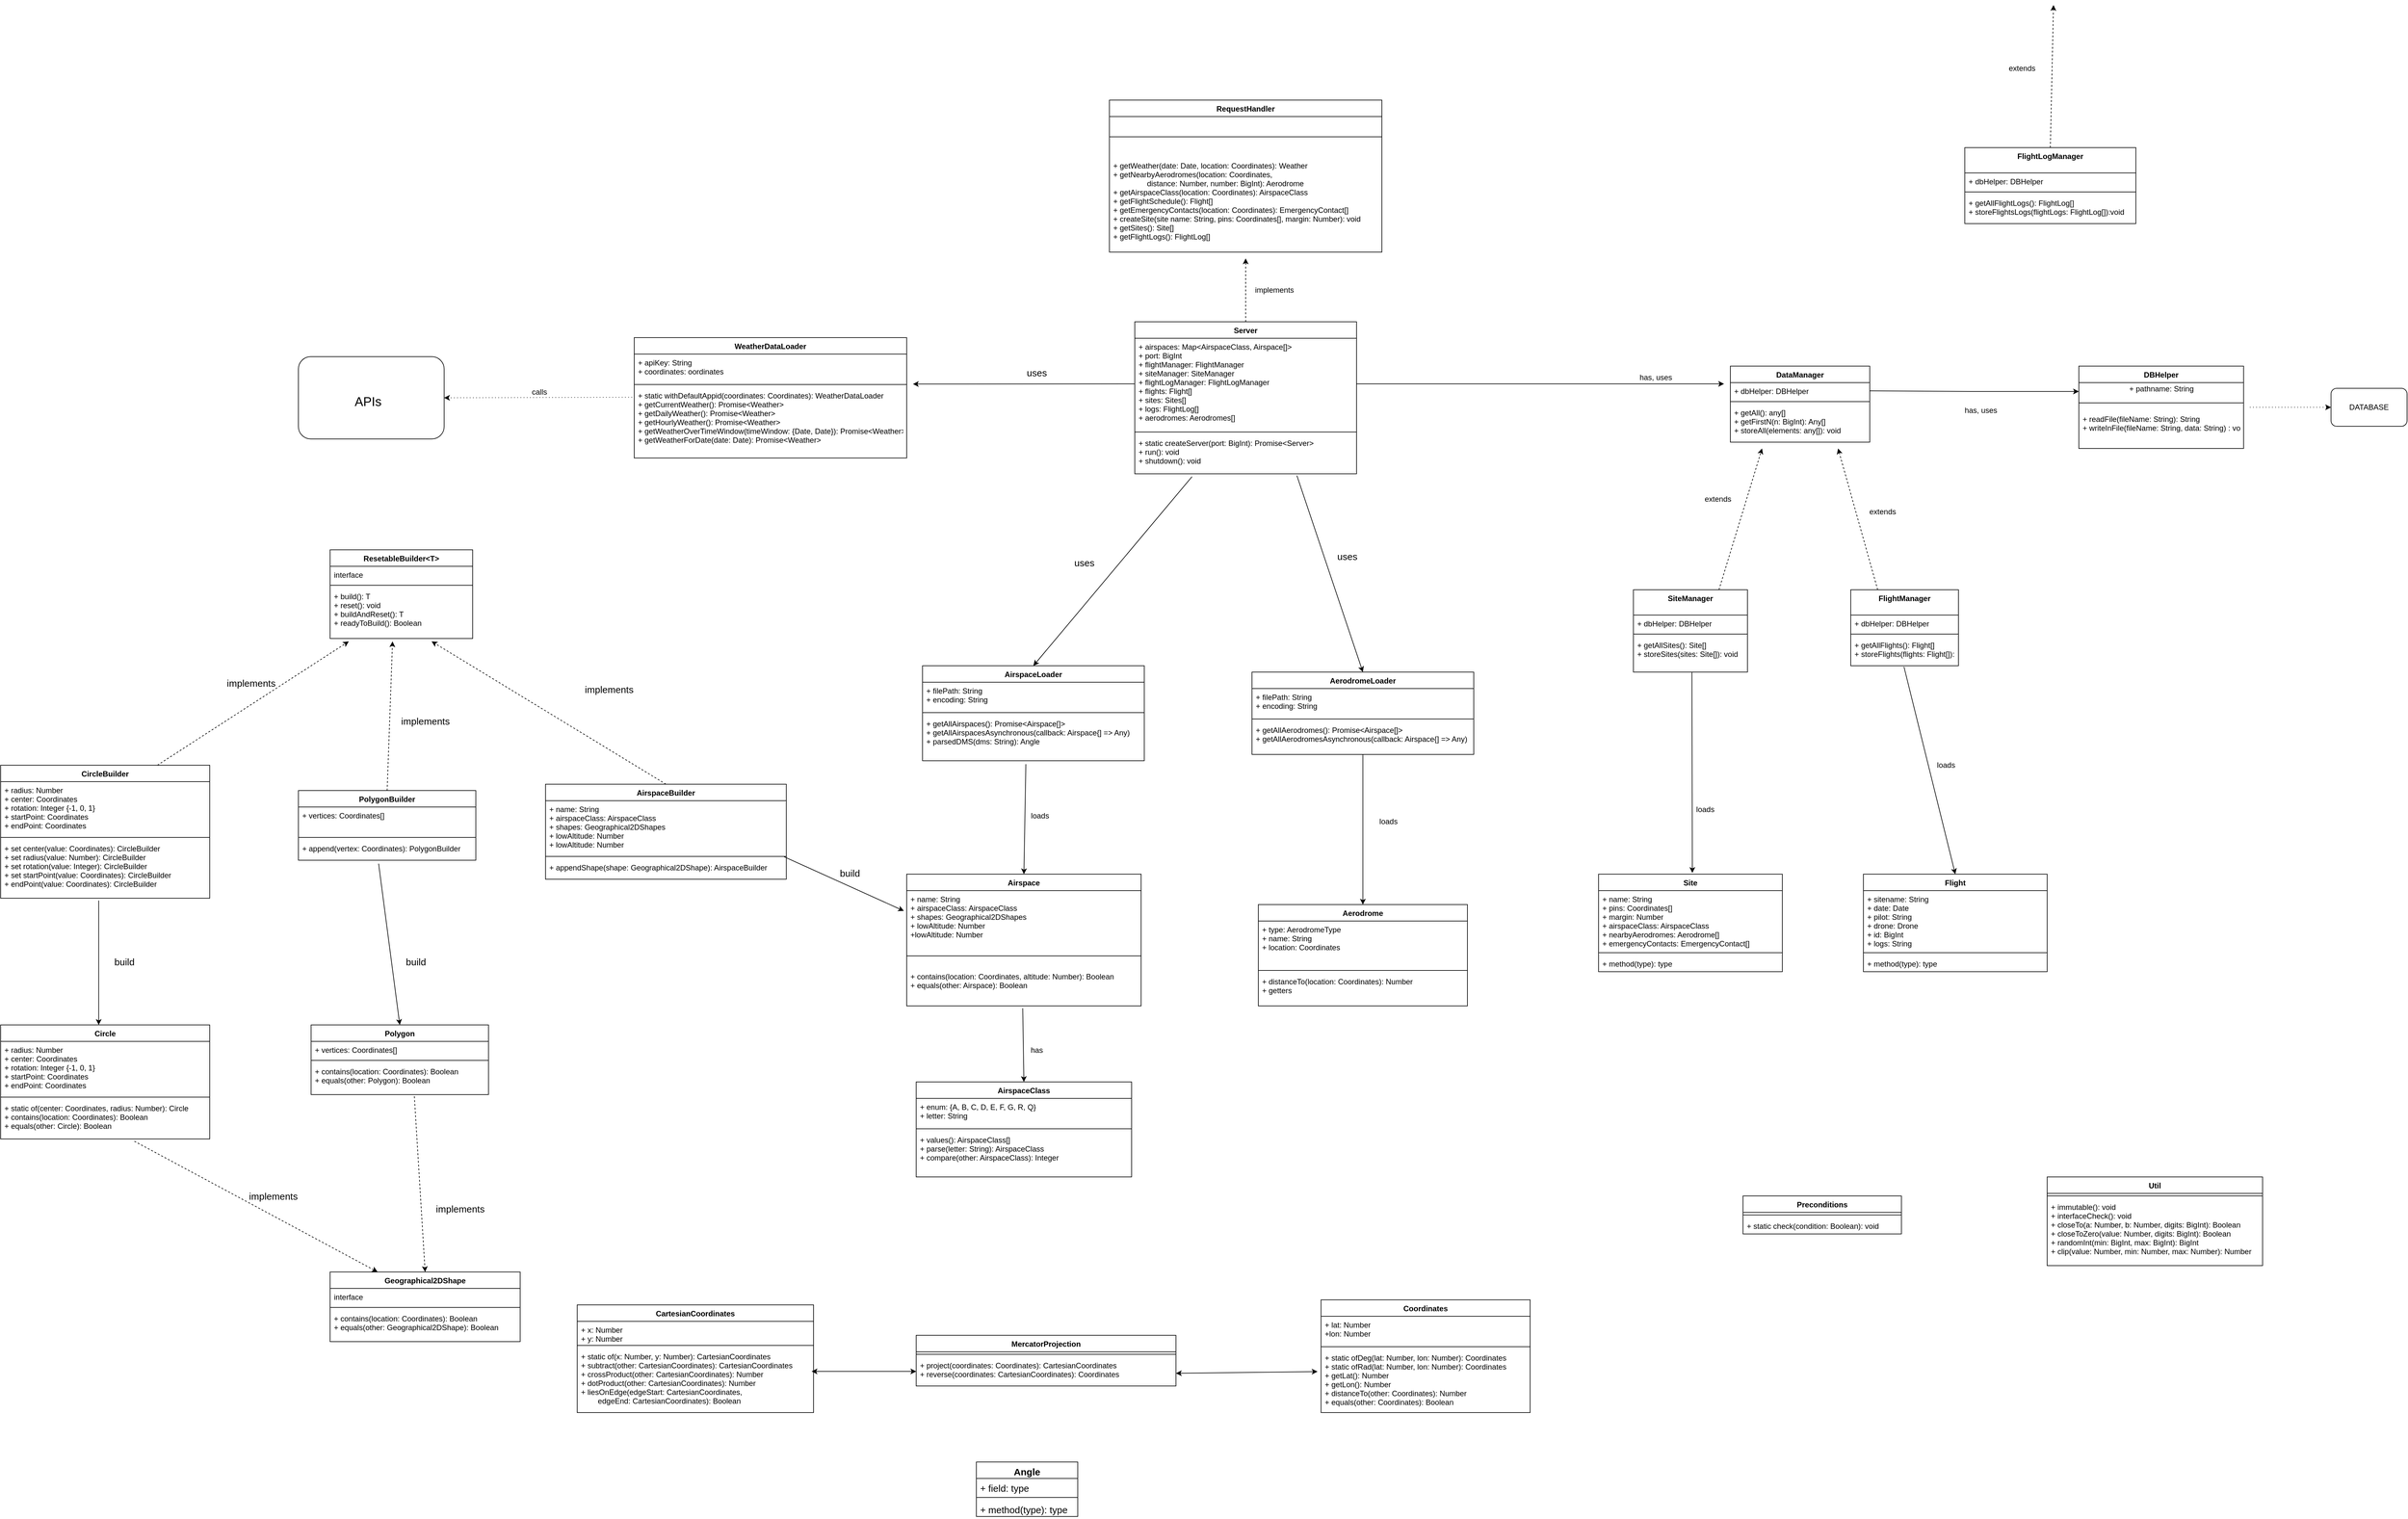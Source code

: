 <mxfile version="17.2.2" type="github">
  <diagram id="C5RBs43oDa-KdzZeNtuy" name="Page-1">
    <mxGraphModel dx="5870" dy="3166" grid="1" gridSize="10" guides="1" tooltips="1" connect="1" arrows="1" fold="1" page="1" pageScale="1" pageWidth="827" pageHeight="1169" math="0" shadow="0">
      <root>
        <mxCell id="WIyWlLk6GJQsqaUBKTNV-0" />
        <mxCell id="WIyWlLk6GJQsqaUBKTNV-1" parent="WIyWlLk6GJQsqaUBKTNV-0" />
        <mxCell id="lrnJ2G7k063MCXL8fDlo-37" value="RequestHandler" style="swimlane;fontStyle=1;align=center;verticalAlign=top;childLayout=stackLayout;horizontal=1;startSize=26;horizontalStack=0;resizeParent=1;resizeParentMax=0;resizeLast=0;collapsible=1;marginBottom=0;" vertex="1" parent="WIyWlLk6GJQsqaUBKTNV-1">
          <mxGeometry x="80" y="40" width="430" height="240" as="geometry" />
        </mxCell>
        <mxCell id="lrnJ2G7k063MCXL8fDlo-39" value="" style="line;strokeWidth=1;fillColor=none;align=left;verticalAlign=middle;spacingTop=-1;spacingLeft=3;spacingRight=3;rotatable=0;labelPosition=right;points=[];portConstraint=eastwest;" vertex="1" parent="lrnJ2G7k063MCXL8fDlo-37">
          <mxGeometry y="26" width="430" height="64" as="geometry" />
        </mxCell>
        <mxCell id="lrnJ2G7k063MCXL8fDlo-40" value="+ getWeather(date: Date, location: Coordinates): Weather&#xa;+ getNearbyAerodromes(location: Coordinates, &#xa;                distance: Number, number: BigInt): Aerodrome&#xa;+ getAirspaceClass(location: Coordinates): AirspaceClass&#xa;+ getFlightSchedule(): Flight[]&#xa;+ getEmergencyContacts(location: Coordinates): EmergencyContact[]&#xa;+ createSite(site name: String, pins: Coordinates[], margin: Number): void&#xa;+ getSites(): Site[]&#xa;+ getFlightLogs(): FlightLog[]" style="text;strokeColor=none;fillColor=none;align=left;verticalAlign=top;spacingLeft=4;spacingRight=4;overflow=hidden;rotatable=0;points=[[0,0.5],[1,0.5]];portConstraint=eastwest;" vertex="1" parent="lrnJ2G7k063MCXL8fDlo-37">
          <mxGeometry y="90" width="430" height="150" as="geometry" />
        </mxCell>
        <mxCell id="lrnJ2G7k063MCXL8fDlo-46" style="edgeStyle=orthogonalEdgeStyle;rounded=0;orthogonalLoop=1;jettySize=auto;html=1;exitX=0.5;exitY=0;exitDx=0;exitDy=0;dashed=1;" edge="1" parent="WIyWlLk6GJQsqaUBKTNV-1" source="lrnJ2G7k063MCXL8fDlo-41">
          <mxGeometry relative="1" as="geometry">
            <mxPoint x="295" y="290" as="targetPoint" />
          </mxGeometry>
        </mxCell>
        <mxCell id="lrnJ2G7k063MCXL8fDlo-41" value="Server" style="swimlane;fontStyle=1;align=center;verticalAlign=top;childLayout=stackLayout;horizontal=1;startSize=26;horizontalStack=0;resizeParent=1;resizeParentMax=0;resizeLast=0;collapsible=1;marginBottom=0;" vertex="1" parent="WIyWlLk6GJQsqaUBKTNV-1">
          <mxGeometry x="120" y="390" width="350" height="240" as="geometry" />
        </mxCell>
        <mxCell id="lrnJ2G7k063MCXL8fDlo-42" value="+ airspaces: Map&lt;AirspaceClass, Airspace[]&gt;&#xa;+ port: BigInt&#xa;+ flightManager: FlightManager&#xa;+ siteManager: SiteManager&#xa;+ flightLogManager: FlightLogManager&#xa;+ flights: Flight[]&#xa;+ sites: Sites[]&#xa;+ logs: FlightLog[]&#xa;+ aerodromes: Aerodromes[]" style="text;strokeColor=none;fillColor=none;align=left;verticalAlign=top;spacingLeft=4;spacingRight=4;overflow=hidden;rotatable=0;points=[[0,0.5],[1,0.5]];portConstraint=eastwest;" vertex="1" parent="lrnJ2G7k063MCXL8fDlo-41">
          <mxGeometry y="26" width="350" height="144" as="geometry" />
        </mxCell>
        <mxCell id="lrnJ2G7k063MCXL8fDlo-43" value="" style="line;strokeWidth=1;fillColor=none;align=left;verticalAlign=middle;spacingTop=-1;spacingLeft=3;spacingRight=3;rotatable=0;labelPosition=right;points=[];portConstraint=eastwest;" vertex="1" parent="lrnJ2G7k063MCXL8fDlo-41">
          <mxGeometry y="170" width="350" height="8" as="geometry" />
        </mxCell>
        <mxCell id="lrnJ2G7k063MCXL8fDlo-44" value="+ static createServer(port: BigInt): Promise&lt;Server&gt;&#xa;+ run(): void&#xa;+ shutdown(): void" style="text;strokeColor=none;fillColor=none;align=left;verticalAlign=top;spacingLeft=4;spacingRight=4;overflow=hidden;rotatable=0;points=[[0,0.5],[1,0.5]];portConstraint=eastwest;" vertex="1" parent="lrnJ2G7k063MCXL8fDlo-41">
          <mxGeometry y="178" width="350" height="62" as="geometry" />
        </mxCell>
        <mxCell id="lrnJ2G7k063MCXL8fDlo-47" value="implements" style="text;html=1;align=center;verticalAlign=middle;resizable=0;points=[];autosize=1;strokeColor=none;fillColor=none;" vertex="1" parent="WIyWlLk6GJQsqaUBKTNV-1">
          <mxGeometry x="300" y="330" width="80" height="20" as="geometry" />
        </mxCell>
        <mxCell id="lrnJ2G7k063MCXL8fDlo-101" style="edgeStyle=none;rounded=0;orthogonalLoop=1;jettySize=auto;html=1;exitX=0.75;exitY=0;exitDx=0;exitDy=0;elbow=vertical;dashed=1;" edge="1" parent="WIyWlLk6GJQsqaUBKTNV-1" source="lrnJ2G7k063MCXL8fDlo-48">
          <mxGeometry relative="1" as="geometry">
            <mxPoint x="1110" y="590" as="targetPoint" />
          </mxGeometry>
        </mxCell>
        <mxCell id="lrnJ2G7k063MCXL8fDlo-48" value="SiteManager" style="swimlane;fontStyle=1;align=center;verticalAlign=top;childLayout=stackLayout;horizontal=1;startSize=40;horizontalStack=0;resizeParent=1;resizeParentMax=0;resizeLast=0;collapsible=1;marginBottom=0;" vertex="1" parent="WIyWlLk6GJQsqaUBKTNV-1">
          <mxGeometry x="907" y="813" width="180" height="130" as="geometry" />
        </mxCell>
        <mxCell id="lrnJ2G7k063MCXL8fDlo-49" value="+ dbHelper: DBHelper" style="text;strokeColor=none;fillColor=none;align=left;verticalAlign=top;spacingLeft=4;spacingRight=4;overflow=hidden;rotatable=0;points=[[0,0.5],[1,0.5]];portConstraint=eastwest;" vertex="1" parent="lrnJ2G7k063MCXL8fDlo-48">
          <mxGeometry y="40" width="180" height="26" as="geometry" />
        </mxCell>
        <mxCell id="lrnJ2G7k063MCXL8fDlo-50" value="" style="line;strokeWidth=1;fillColor=none;align=left;verticalAlign=middle;spacingTop=-1;spacingLeft=3;spacingRight=3;rotatable=0;labelPosition=right;points=[];portConstraint=eastwest;" vertex="1" parent="lrnJ2G7k063MCXL8fDlo-48">
          <mxGeometry y="66" width="180" height="8" as="geometry" />
        </mxCell>
        <mxCell id="lrnJ2G7k063MCXL8fDlo-51" value="+ getAllSites(): Site[]&#xa;+ storeSites(sites: Site[]): void" style="text;strokeColor=none;fillColor=none;align=left;verticalAlign=top;spacingLeft=4;spacingRight=4;overflow=hidden;rotatable=0;points=[[0,0.5],[1,0.5]];portConstraint=eastwest;" vertex="1" parent="lrnJ2G7k063MCXL8fDlo-48">
          <mxGeometry y="74" width="180" height="56" as="geometry" />
        </mxCell>
        <mxCell id="lrnJ2G7k063MCXL8fDlo-103" style="edgeStyle=none;rounded=0;orthogonalLoop=1;jettySize=auto;html=1;exitX=0.25;exitY=0;exitDx=0;exitDy=0;dashed=1;elbow=vertical;" edge="1" parent="WIyWlLk6GJQsqaUBKTNV-1" source="lrnJ2G7k063MCXL8fDlo-57">
          <mxGeometry relative="1" as="geometry">
            <mxPoint x="1230" y="590" as="targetPoint" />
          </mxGeometry>
        </mxCell>
        <mxCell id="lrnJ2G7k063MCXL8fDlo-57" value="FlightManager" style="swimlane;fontStyle=1;align=center;verticalAlign=top;childLayout=stackLayout;horizontal=1;startSize=40;horizontalStack=0;resizeParent=1;resizeParentMax=0;resizeLast=0;collapsible=1;marginBottom=0;" vertex="1" parent="WIyWlLk6GJQsqaUBKTNV-1">
          <mxGeometry x="1250" y="813" width="170" height="120" as="geometry" />
        </mxCell>
        <mxCell id="lrnJ2G7k063MCXL8fDlo-58" value="+ dbHelper: DBHelper" style="text;strokeColor=none;fillColor=none;align=left;verticalAlign=top;spacingLeft=4;spacingRight=4;overflow=hidden;rotatable=0;points=[[0,0.5],[1,0.5]];portConstraint=eastwest;" vertex="1" parent="lrnJ2G7k063MCXL8fDlo-57">
          <mxGeometry y="40" width="170" height="26" as="geometry" />
        </mxCell>
        <mxCell id="lrnJ2G7k063MCXL8fDlo-59" value="" style="line;strokeWidth=1;fillColor=none;align=left;verticalAlign=middle;spacingTop=-1;spacingLeft=3;spacingRight=3;rotatable=0;labelPosition=right;points=[];portConstraint=eastwest;" vertex="1" parent="lrnJ2G7k063MCXL8fDlo-57">
          <mxGeometry y="66" width="170" height="8" as="geometry" />
        </mxCell>
        <mxCell id="lrnJ2G7k063MCXL8fDlo-60" value="+ getAllFlights(): Flight[]&#xa;+ storeFlights(flights: Flight[]): void" style="text;strokeColor=none;fillColor=none;align=left;verticalAlign=top;spacingLeft=4;spacingRight=4;overflow=hidden;rotatable=0;points=[[0,0.5],[1,0.5]];portConstraint=eastwest;" vertex="1" parent="lrnJ2G7k063MCXL8fDlo-57">
          <mxGeometry y="74" width="170" height="46" as="geometry" />
        </mxCell>
        <mxCell id="lrnJ2G7k063MCXL8fDlo-102" style="edgeStyle=none;rounded=0;orthogonalLoop=1;jettySize=auto;html=1;exitX=0.5;exitY=0;exitDx=0;exitDy=0;dashed=1;elbow=vertical;" edge="1" parent="WIyWlLk6GJQsqaUBKTNV-1" source="lrnJ2G7k063MCXL8fDlo-63">
          <mxGeometry relative="1" as="geometry">
            <mxPoint x="1570" y="-110" as="targetPoint" />
          </mxGeometry>
        </mxCell>
        <mxCell id="lrnJ2G7k063MCXL8fDlo-63" value="FlightLogManager" style="swimlane;fontStyle=1;align=center;verticalAlign=top;childLayout=stackLayout;horizontal=1;startSize=40;horizontalStack=0;resizeParent=1;resizeParentMax=0;resizeLast=0;collapsible=1;marginBottom=0;" vertex="1" parent="WIyWlLk6GJQsqaUBKTNV-1">
          <mxGeometry x="1430" y="115" width="270" height="120" as="geometry" />
        </mxCell>
        <mxCell id="lrnJ2G7k063MCXL8fDlo-64" value="+ dbHelper: DBHelper" style="text;strokeColor=none;fillColor=none;align=left;verticalAlign=top;spacingLeft=4;spacingRight=4;overflow=hidden;rotatable=0;points=[[0,0.5],[1,0.5]];portConstraint=eastwest;" vertex="1" parent="lrnJ2G7k063MCXL8fDlo-63">
          <mxGeometry y="40" width="270" height="26" as="geometry" />
        </mxCell>
        <mxCell id="lrnJ2G7k063MCXL8fDlo-65" value="" style="line;strokeWidth=1;fillColor=none;align=left;verticalAlign=middle;spacingTop=-1;spacingLeft=3;spacingRight=3;rotatable=0;labelPosition=right;points=[];portConstraint=eastwest;" vertex="1" parent="lrnJ2G7k063MCXL8fDlo-63">
          <mxGeometry y="66" width="270" height="8" as="geometry" />
        </mxCell>
        <mxCell id="lrnJ2G7k063MCXL8fDlo-66" value="+ getAllFlightLogs(): FlightLog[]&#xa;+ storeFlightsLogs(flightLogs: FlightLog[]):void" style="text;strokeColor=none;fillColor=none;align=left;verticalAlign=top;spacingLeft=4;spacingRight=4;overflow=hidden;rotatable=0;points=[[0,0.5],[1,0.5]];portConstraint=eastwest;" vertex="1" parent="lrnJ2G7k063MCXL8fDlo-63">
          <mxGeometry y="74" width="270" height="46" as="geometry" />
        </mxCell>
        <mxCell id="lrnJ2G7k063MCXL8fDlo-81" value="DBHelper" style="swimlane;fontStyle=1;align=center;verticalAlign=top;childLayout=stackLayout;horizontal=1;startSize=26;horizontalStack=0;resizeParent=1;resizeParentMax=0;resizeLast=0;collapsible=1;marginBottom=0;" vertex="1" parent="WIyWlLk6GJQsqaUBKTNV-1">
          <mxGeometry x="1610" y="460" width="260" height="130" as="geometry" />
        </mxCell>
        <mxCell id="lrnJ2G7k063MCXL8fDlo-125" value="+ pathname: String" style="text;html=1;align=center;verticalAlign=middle;resizable=0;points=[];autosize=1;strokeColor=none;fillColor=none;" vertex="1" parent="lrnJ2G7k063MCXL8fDlo-81">
          <mxGeometry y="26" width="260" height="20" as="geometry" />
        </mxCell>
        <mxCell id="lrnJ2G7k063MCXL8fDlo-83" value="" style="line;strokeWidth=1;fillColor=none;align=left;verticalAlign=middle;spacingTop=-1;spacingLeft=3;spacingRight=3;rotatable=0;labelPosition=right;points=[];portConstraint=eastwest;" vertex="1" parent="lrnJ2G7k063MCXL8fDlo-81">
          <mxGeometry y="46" width="260" height="24" as="geometry" />
        </mxCell>
        <mxCell id="lrnJ2G7k063MCXL8fDlo-84" value="+ readFile(fileName: String): String&#xa;+ writeInFile(fileName: String, data: String) : void" style="text;strokeColor=none;fillColor=none;align=left;verticalAlign=top;spacingLeft=4;spacingRight=4;overflow=hidden;rotatable=0;points=[[0,0.5],[1,0.5]];portConstraint=eastwest;" vertex="1" parent="lrnJ2G7k063MCXL8fDlo-81">
          <mxGeometry y="70" width="260" height="60" as="geometry" />
        </mxCell>
        <mxCell id="lrnJ2G7k063MCXL8fDlo-89" value="has, uses" style="text;html=1;align=center;verticalAlign=middle;resizable=0;points=[];autosize=1;strokeColor=none;fillColor=none;" vertex="1" parent="WIyWlLk6GJQsqaUBKTNV-1">
          <mxGeometry x="1420" y="520" width="70" height="20" as="geometry" />
        </mxCell>
        <mxCell id="lrnJ2G7k063MCXL8fDlo-95" value="DataManager" style="swimlane;fontStyle=1;align=center;verticalAlign=top;childLayout=stackLayout;horizontal=1;startSize=26;horizontalStack=0;resizeParent=1;resizeParentMax=0;resizeLast=0;collapsible=1;marginBottom=0;" vertex="1" parent="WIyWlLk6GJQsqaUBKTNV-1">
          <mxGeometry x="1060" y="460" width="220" height="120" as="geometry" />
        </mxCell>
        <mxCell id="lrnJ2G7k063MCXL8fDlo-96" value="+ dbHelper: DBHelper" style="text;strokeColor=none;fillColor=none;align=left;verticalAlign=top;spacingLeft=4;spacingRight=4;overflow=hidden;rotatable=0;points=[[0,0.5],[1,0.5]];portConstraint=eastwest;" vertex="1" parent="lrnJ2G7k063MCXL8fDlo-95">
          <mxGeometry y="26" width="220" height="26" as="geometry" />
        </mxCell>
        <mxCell id="lrnJ2G7k063MCXL8fDlo-97" value="" style="line;strokeWidth=1;fillColor=none;align=left;verticalAlign=middle;spacingTop=-1;spacingLeft=3;spacingRight=3;rotatable=0;labelPosition=right;points=[];portConstraint=eastwest;" vertex="1" parent="lrnJ2G7k063MCXL8fDlo-95">
          <mxGeometry y="52" width="220" height="8" as="geometry" />
        </mxCell>
        <mxCell id="lrnJ2G7k063MCXL8fDlo-98" value="+ getAll(): any[]&#xa;+ getFirstN(n: BigInt): Any[]&#xa;+ storeAll(elements: any[]): void" style="text;strokeColor=none;fillColor=none;align=left;verticalAlign=top;spacingLeft=4;spacingRight=4;overflow=hidden;rotatable=0;points=[[0,0.5],[1,0.5]];portConstraint=eastwest;" vertex="1" parent="lrnJ2G7k063MCXL8fDlo-95">
          <mxGeometry y="60" width="220" height="60" as="geometry" />
        </mxCell>
        <mxCell id="lrnJ2G7k063MCXL8fDlo-99" style="edgeStyle=none;rounded=0;orthogonalLoop=1;jettySize=auto;html=1;exitX=1;exitY=0.5;exitDx=0;exitDy=0;elbow=vertical;" edge="1" parent="WIyWlLk6GJQsqaUBKTNV-1" source="lrnJ2G7k063MCXL8fDlo-42">
          <mxGeometry relative="1" as="geometry">
            <mxPoint x="1050" y="488" as="targetPoint" />
            <mxPoint x="610" y="488" as="sourcePoint" />
          </mxGeometry>
        </mxCell>
        <mxCell id="lrnJ2G7k063MCXL8fDlo-100" value="has, uses" style="text;html=1;align=center;verticalAlign=middle;resizable=0;points=[];autosize=1;strokeColor=none;fillColor=none;" vertex="1" parent="WIyWlLk6GJQsqaUBKTNV-1">
          <mxGeometry x="907" y="468" width="70" height="20" as="geometry" />
        </mxCell>
        <mxCell id="lrnJ2G7k063MCXL8fDlo-104" value="extends" style="text;html=1;align=center;verticalAlign=middle;resizable=0;points=[];autosize=1;strokeColor=none;fillColor=none;" vertex="1" parent="WIyWlLk6GJQsqaUBKTNV-1">
          <mxGeometry x="1010" y="660" width="60" height="20" as="geometry" />
        </mxCell>
        <mxCell id="lrnJ2G7k063MCXL8fDlo-107" value="extends" style="text;html=1;align=center;verticalAlign=middle;resizable=0;points=[];autosize=1;strokeColor=none;fillColor=none;" vertex="1" parent="WIyWlLk6GJQsqaUBKTNV-1">
          <mxGeometry x="1490" y="-20" width="60" height="20" as="geometry" />
        </mxCell>
        <mxCell id="lrnJ2G7k063MCXL8fDlo-108" value="extends" style="text;html=1;align=center;verticalAlign=middle;resizable=0;points=[];autosize=1;strokeColor=none;fillColor=none;" vertex="1" parent="WIyWlLk6GJQsqaUBKTNV-1">
          <mxGeometry x="1270" y="680" width="60" height="20" as="geometry" />
        </mxCell>
        <mxCell id="lrnJ2G7k063MCXL8fDlo-109" style="edgeStyle=none;rounded=0;orthogonalLoop=1;jettySize=auto;html=1;exitX=1;exitY=0.5;exitDx=0;exitDy=0;elbow=vertical;" edge="1" parent="WIyWlLk6GJQsqaUBKTNV-1" source="lrnJ2G7k063MCXL8fDlo-96">
          <mxGeometry relative="1" as="geometry">
            <mxPoint x="1610" y="500" as="targetPoint" />
            <Array as="points">
              <mxPoint x="1440" y="500" />
            </Array>
          </mxGeometry>
        </mxCell>
        <mxCell id="lrnJ2G7k063MCXL8fDlo-120" style="edgeStyle=none;rounded=0;orthogonalLoop=1;jettySize=auto;html=1;exitX=0.258;exitY=1.073;exitDx=0;exitDy=0;elbow=vertical;exitPerimeter=0;entryX=0.5;entryY=0;entryDx=0;entryDy=0;" edge="1" parent="WIyWlLk6GJQsqaUBKTNV-1" source="lrnJ2G7k063MCXL8fDlo-44" target="lrnJ2G7k063MCXL8fDlo-116">
          <mxGeometry relative="1" as="geometry">
            <mxPoint x="250" y="1110" as="targetPoint" />
          </mxGeometry>
        </mxCell>
        <mxCell id="lrnJ2G7k063MCXL8fDlo-116" value="AirspaceLoader" style="swimlane;fontStyle=1;align=center;verticalAlign=top;childLayout=stackLayout;horizontal=1;startSize=26;horizontalStack=0;resizeParent=1;resizeParentMax=0;resizeLast=0;collapsible=1;marginBottom=0;" vertex="1" parent="WIyWlLk6GJQsqaUBKTNV-1">
          <mxGeometry x="-215" y="933" width="350" height="150" as="geometry" />
        </mxCell>
        <mxCell id="lrnJ2G7k063MCXL8fDlo-117" value="+ filePath: String&#xa;+ encoding: String" style="text;strokeColor=none;fillColor=none;align=left;verticalAlign=top;spacingLeft=4;spacingRight=4;overflow=hidden;rotatable=0;points=[[0,0.5],[1,0.5]];portConstraint=eastwest;" vertex="1" parent="lrnJ2G7k063MCXL8fDlo-116">
          <mxGeometry y="26" width="350" height="44" as="geometry" />
        </mxCell>
        <mxCell id="lrnJ2G7k063MCXL8fDlo-118" value="" style="line;strokeWidth=1;fillColor=none;align=left;verticalAlign=middle;spacingTop=-1;spacingLeft=3;spacingRight=3;rotatable=0;labelPosition=right;points=[];portConstraint=eastwest;" vertex="1" parent="lrnJ2G7k063MCXL8fDlo-116">
          <mxGeometry y="70" width="350" height="8" as="geometry" />
        </mxCell>
        <mxCell id="lrnJ2G7k063MCXL8fDlo-119" value="+ getAllAirspaces(): Promise&lt;Airspace[]&gt;&#xa;+ getAllAirspacesAsynchronous(callback: Airspace{] =&gt; Any)&#xa;+ parsedDMS(dms: String): Angle" style="text;strokeColor=none;fillColor=none;align=left;verticalAlign=top;spacingLeft=4;spacingRight=4;overflow=hidden;rotatable=0;points=[[0,0.5],[1,0.5]];portConstraint=eastwest;" vertex="1" parent="lrnJ2G7k063MCXL8fDlo-116">
          <mxGeometry y="78" width="350" height="72" as="geometry" />
        </mxCell>
        <mxCell id="lrnJ2G7k063MCXL8fDlo-126" style="edgeStyle=none;rounded=0;orthogonalLoop=1;jettySize=auto;html=1;exitX=0.731;exitY=1.044;exitDx=0;exitDy=0;elbow=vertical;exitPerimeter=0;entryX=0.5;entryY=0;entryDx=0;entryDy=0;" edge="1" parent="WIyWlLk6GJQsqaUBKTNV-1" source="lrnJ2G7k063MCXL8fDlo-44" target="lrnJ2G7k063MCXL8fDlo-121">
          <mxGeometry relative="1" as="geometry">
            <mxPoint x="120" y="950" as="targetPoint" />
          </mxGeometry>
        </mxCell>
        <mxCell id="lrnJ2G7k063MCXL8fDlo-121" value="AerodromeLoader" style="swimlane;fontStyle=1;align=center;verticalAlign=top;childLayout=stackLayout;horizontal=1;startSize=26;horizontalStack=0;resizeParent=1;resizeParentMax=0;resizeLast=0;collapsible=1;marginBottom=0;" vertex="1" parent="WIyWlLk6GJQsqaUBKTNV-1">
          <mxGeometry x="305" y="943" width="350" height="130" as="geometry" />
        </mxCell>
        <mxCell id="lrnJ2G7k063MCXL8fDlo-122" value="+ filePath: String&#xa;+ encoding: String" style="text;strokeColor=none;fillColor=none;align=left;verticalAlign=top;spacingLeft=4;spacingRight=4;overflow=hidden;rotatable=0;points=[[0,0.5],[1,0.5]];portConstraint=eastwest;" vertex="1" parent="lrnJ2G7k063MCXL8fDlo-121">
          <mxGeometry y="26" width="350" height="44" as="geometry" />
        </mxCell>
        <mxCell id="lrnJ2G7k063MCXL8fDlo-123" value="" style="line;strokeWidth=1;fillColor=none;align=left;verticalAlign=middle;spacingTop=-1;spacingLeft=3;spacingRight=3;rotatable=0;labelPosition=right;points=[];portConstraint=eastwest;" vertex="1" parent="lrnJ2G7k063MCXL8fDlo-121">
          <mxGeometry y="70" width="350" height="8" as="geometry" />
        </mxCell>
        <mxCell id="lrnJ2G7k063MCXL8fDlo-124" value="+ getAllAerodromes(): Promise&lt;Airspace[]&gt;&#xa;+ getAllAerodromesAsynchronous(callback: Airspace{] =&gt; Any)" style="text;strokeColor=none;fillColor=none;align=left;verticalAlign=top;spacingLeft=4;spacingRight=4;overflow=hidden;rotatable=0;points=[[0,0.5],[1,0.5]];portConstraint=eastwest;" vertex="1" parent="lrnJ2G7k063MCXL8fDlo-121">
          <mxGeometry y="78" width="350" height="52" as="geometry" />
        </mxCell>
        <mxCell id="lrnJ2G7k063MCXL8fDlo-127" value="WeatherDataLoader" style="swimlane;fontStyle=1;align=center;verticalAlign=top;childLayout=stackLayout;horizontal=1;startSize=26;horizontalStack=0;resizeParent=1;resizeParentMax=0;resizeLast=0;collapsible=1;marginBottom=0;" vertex="1" parent="WIyWlLk6GJQsqaUBKTNV-1">
          <mxGeometry x="-670" y="415" width="430" height="190" as="geometry" />
        </mxCell>
        <mxCell id="lrnJ2G7k063MCXL8fDlo-128" value="+ apiKey: String&#xa;+ coordinates: oordinates" style="text;strokeColor=none;fillColor=none;align=left;verticalAlign=top;spacingLeft=4;spacingRight=4;overflow=hidden;rotatable=0;points=[[0,0.5],[1,0.5]];portConstraint=eastwest;" vertex="1" parent="lrnJ2G7k063MCXL8fDlo-127">
          <mxGeometry y="26" width="430" height="44" as="geometry" />
        </mxCell>
        <mxCell id="lrnJ2G7k063MCXL8fDlo-129" value="" style="line;strokeWidth=1;fillColor=none;align=left;verticalAlign=middle;spacingTop=-1;spacingLeft=3;spacingRight=3;rotatable=0;labelPosition=right;points=[];portConstraint=eastwest;" vertex="1" parent="lrnJ2G7k063MCXL8fDlo-127">
          <mxGeometry y="70" width="430" height="8" as="geometry" />
        </mxCell>
        <mxCell id="lrnJ2G7k063MCXL8fDlo-130" value="+ static withDefaultAppid(coordinates: Coordinates): WeatherDataLoader&#xa;+ getCurrentWeather(): Promise&lt;Weather&gt;&#xa;+ getDailyWeather(): Promise&lt;Weather&gt;&#xa;+ getHourlyWeather(): Promise&lt;Weather&gt;&#xa;+ getWeatherOverTimeWindow(timeWindow: {Date, Date}): Promise&lt;Weather&gt;&#xa;+ getWeatherForDate(date: Date): Promise&lt;Weather&gt;&#xa;" style="text;strokeColor=none;fillColor=none;align=left;verticalAlign=top;spacingLeft=4;spacingRight=4;overflow=hidden;rotatable=0;points=[[0,0.5],[1,0.5]];portConstraint=eastwest;" vertex="1" parent="lrnJ2G7k063MCXL8fDlo-127">
          <mxGeometry y="78" width="430" height="112" as="geometry" />
        </mxCell>
        <mxCell id="lrnJ2G7k063MCXL8fDlo-131" style="edgeStyle=none;rounded=0;orthogonalLoop=1;jettySize=auto;html=1;exitX=0;exitY=0.5;exitDx=0;exitDy=0;entryX=1.023;entryY=-0.042;entryDx=0;entryDy=0;entryPerimeter=0;elbow=vertical;" edge="1" parent="WIyWlLk6GJQsqaUBKTNV-1" source="lrnJ2G7k063MCXL8fDlo-42" target="lrnJ2G7k063MCXL8fDlo-130">
          <mxGeometry relative="1" as="geometry" />
        </mxCell>
        <mxCell id="lrnJ2G7k063MCXL8fDlo-132" value="Aerodrome" style="swimlane;fontStyle=1;align=center;verticalAlign=top;childLayout=stackLayout;horizontal=1;startSize=26;horizontalStack=0;resizeParent=1;resizeParentMax=0;resizeLast=0;collapsible=1;marginBottom=0;" vertex="1" parent="WIyWlLk6GJQsqaUBKTNV-1">
          <mxGeometry x="315" y="1310" width="330" height="160" as="geometry" />
        </mxCell>
        <mxCell id="lrnJ2G7k063MCXL8fDlo-133" value="+ type: AerodromeType&#xa;+ name: String&#xa;+ location: Coordinates" style="text;strokeColor=none;fillColor=none;align=left;verticalAlign=top;spacingLeft=4;spacingRight=4;overflow=hidden;rotatable=0;points=[[0,0.5],[1,0.5]];portConstraint=eastwest;" vertex="1" parent="lrnJ2G7k063MCXL8fDlo-132">
          <mxGeometry y="26" width="330" height="74" as="geometry" />
        </mxCell>
        <mxCell id="lrnJ2G7k063MCXL8fDlo-134" value="" style="line;strokeWidth=1;fillColor=none;align=left;verticalAlign=middle;spacingTop=-1;spacingLeft=3;spacingRight=3;rotatable=0;labelPosition=right;points=[];portConstraint=eastwest;" vertex="1" parent="lrnJ2G7k063MCXL8fDlo-132">
          <mxGeometry y="100" width="330" height="8" as="geometry" />
        </mxCell>
        <mxCell id="lrnJ2G7k063MCXL8fDlo-135" value="+ distanceTo(location: Coordinates): Number&#xa;+ getters" style="text;strokeColor=none;fillColor=none;align=left;verticalAlign=top;spacingLeft=4;spacingRight=4;overflow=hidden;rotatable=0;points=[[0,0.5],[1,0.5]];portConstraint=eastwest;" vertex="1" parent="lrnJ2G7k063MCXL8fDlo-132">
          <mxGeometry y="108" width="330" height="52" as="geometry" />
        </mxCell>
        <mxCell id="lrnJ2G7k063MCXL8fDlo-136" value="Airspace" style="swimlane;fontStyle=1;align=center;verticalAlign=top;childLayout=stackLayout;horizontal=1;startSize=26;horizontalStack=0;resizeParent=1;resizeParentMax=0;resizeLast=0;collapsible=1;marginBottom=0;" vertex="1" parent="WIyWlLk6GJQsqaUBKTNV-1">
          <mxGeometry x="-240" y="1262" width="370" height="208" as="geometry" />
        </mxCell>
        <mxCell id="lrnJ2G7k063MCXL8fDlo-137" value="+ name: String&#xa;+ airspaceClass: AirspaceClass&#xa;+ shapes: Geographical2DShapes&#xa;+ lowAltitude: Number&#xa;+lowAltitude: Number" style="text;strokeColor=none;fillColor=none;align=left;verticalAlign=top;spacingLeft=4;spacingRight=4;overflow=hidden;rotatable=0;points=[[0,0.5],[1,0.5]];portConstraint=eastwest;" vertex="1" parent="lrnJ2G7k063MCXL8fDlo-136">
          <mxGeometry y="26" width="370" height="84" as="geometry" />
        </mxCell>
        <mxCell id="lrnJ2G7k063MCXL8fDlo-138" value="" style="line;strokeWidth=1;fillColor=none;align=left;verticalAlign=middle;spacingTop=-1;spacingLeft=3;spacingRight=3;rotatable=0;labelPosition=right;points=[];portConstraint=eastwest;" vertex="1" parent="lrnJ2G7k063MCXL8fDlo-136">
          <mxGeometry y="110" width="370" height="38" as="geometry" />
        </mxCell>
        <mxCell id="lrnJ2G7k063MCXL8fDlo-139" value="+ contains(location: Coordinates, altitude: Number): Boolean&#xa;+ equals(other: Airspace): Boolean" style="text;strokeColor=none;fillColor=none;align=left;verticalAlign=top;spacingLeft=4;spacingRight=4;overflow=hidden;rotatable=0;points=[[0,0.5],[1,0.5]];portConstraint=eastwest;" vertex="1" parent="lrnJ2G7k063MCXL8fDlo-136">
          <mxGeometry y="148" width="370" height="60" as="geometry" />
        </mxCell>
        <mxCell id="lrnJ2G7k063MCXL8fDlo-140" value="AirspaceClass" style="swimlane;fontStyle=1;align=center;verticalAlign=top;childLayout=stackLayout;horizontal=1;startSize=26;horizontalStack=0;resizeParent=1;resizeParentMax=0;resizeLast=0;collapsible=1;marginBottom=0;" vertex="1" parent="WIyWlLk6GJQsqaUBKTNV-1">
          <mxGeometry x="-225" y="1590" width="340" height="150" as="geometry" />
        </mxCell>
        <mxCell id="lrnJ2G7k063MCXL8fDlo-141" value="+ enum: {A, B, C, D, E, F, G, R, Q}&#xa;+ letter: String" style="text;strokeColor=none;fillColor=none;align=left;verticalAlign=top;spacingLeft=4;spacingRight=4;overflow=hidden;rotatable=0;points=[[0,0.5],[1,0.5]];portConstraint=eastwest;" vertex="1" parent="lrnJ2G7k063MCXL8fDlo-140">
          <mxGeometry y="26" width="340" height="44" as="geometry" />
        </mxCell>
        <mxCell id="lrnJ2G7k063MCXL8fDlo-142" value="" style="line;strokeWidth=1;fillColor=none;align=left;verticalAlign=middle;spacingTop=-1;spacingLeft=3;spacingRight=3;rotatable=0;labelPosition=right;points=[];portConstraint=eastwest;" vertex="1" parent="lrnJ2G7k063MCXL8fDlo-140">
          <mxGeometry y="70" width="340" height="8" as="geometry" />
        </mxCell>
        <mxCell id="lrnJ2G7k063MCXL8fDlo-143" value="+ values(): AirspaceClass[]&#xa;+ parse(letter: String): AirspaceClass&#xa;+ compare(other: AirspaceClass): Integer" style="text;strokeColor=none;fillColor=none;align=left;verticalAlign=top;spacingLeft=4;spacingRight=4;overflow=hidden;rotatable=0;points=[[0,0.5],[1,0.5]];portConstraint=eastwest;" vertex="1" parent="lrnJ2G7k063MCXL8fDlo-140">
          <mxGeometry y="78" width="340" height="72" as="geometry" />
        </mxCell>
        <mxCell id="lrnJ2G7k063MCXL8fDlo-144" value="AirspaceBuilder" style="swimlane;fontStyle=1;align=center;verticalAlign=top;childLayout=stackLayout;horizontal=1;startSize=26;horizontalStack=0;resizeParent=1;resizeParentMax=0;resizeLast=0;collapsible=1;marginBottom=0;" vertex="1" parent="WIyWlLk6GJQsqaUBKTNV-1">
          <mxGeometry x="-810" y="1120" width="380" height="150" as="geometry" />
        </mxCell>
        <mxCell id="lrnJ2G7k063MCXL8fDlo-145" value="+ name: String&#xa;+ airspaceClass: AirspaceClass&#xa;+ shapes: Geographical2DShapes&#xa;+ lowAltitude: Number&#xa;+ lowAltitude: Number" style="text;strokeColor=none;fillColor=none;align=left;verticalAlign=top;spacingLeft=4;spacingRight=4;overflow=hidden;rotatable=0;points=[[0,0.5],[1,0.5]];portConstraint=eastwest;" vertex="1" parent="lrnJ2G7k063MCXL8fDlo-144">
          <mxGeometry y="26" width="380" height="84" as="geometry" />
        </mxCell>
        <mxCell id="lrnJ2G7k063MCXL8fDlo-146" value="" style="line;strokeWidth=1;fillColor=none;align=left;verticalAlign=middle;spacingTop=-1;spacingLeft=3;spacingRight=3;rotatable=0;labelPosition=right;points=[];portConstraint=eastwest;" vertex="1" parent="lrnJ2G7k063MCXL8fDlo-144">
          <mxGeometry y="110" width="380" height="8" as="geometry" />
        </mxCell>
        <mxCell id="lrnJ2G7k063MCXL8fDlo-147" value="+ appendShape(shape: Geographical2DShape): AirspaceBuilder&#xa;" style="text;strokeColor=none;fillColor=none;align=left;verticalAlign=top;spacingLeft=4;spacingRight=4;overflow=hidden;rotatable=0;points=[[0,0.5],[1,0.5]];portConstraint=eastwest;" vertex="1" parent="lrnJ2G7k063MCXL8fDlo-144">
          <mxGeometry y="118" width="380" height="32" as="geometry" />
        </mxCell>
        <mxCell id="lrnJ2G7k063MCXL8fDlo-148" value="ResetableBuilder&lt;T&gt;" style="swimlane;fontStyle=1;align=center;verticalAlign=top;childLayout=stackLayout;horizontal=1;startSize=26;horizontalStack=0;resizeParent=1;resizeParentMax=0;resizeLast=0;collapsible=1;marginBottom=0;" vertex="1" parent="WIyWlLk6GJQsqaUBKTNV-1">
          <mxGeometry x="-1150" y="750" width="225" height="140" as="geometry" />
        </mxCell>
        <mxCell id="lrnJ2G7k063MCXL8fDlo-149" value="interface" style="text;strokeColor=none;fillColor=none;align=left;verticalAlign=top;spacingLeft=4;spacingRight=4;overflow=hidden;rotatable=0;points=[[0,0.5],[1,0.5]];portConstraint=eastwest;" vertex="1" parent="lrnJ2G7k063MCXL8fDlo-148">
          <mxGeometry y="26" width="225" height="26" as="geometry" />
        </mxCell>
        <mxCell id="lrnJ2G7k063MCXL8fDlo-150" value="" style="line;strokeWidth=1;fillColor=none;align=left;verticalAlign=middle;spacingTop=-1;spacingLeft=3;spacingRight=3;rotatable=0;labelPosition=right;points=[];portConstraint=eastwest;" vertex="1" parent="lrnJ2G7k063MCXL8fDlo-148">
          <mxGeometry y="52" width="225" height="8" as="geometry" />
        </mxCell>
        <mxCell id="lrnJ2G7k063MCXL8fDlo-151" value="+ build(): T&#xa;+ reset(): void&#xa;+ buildAndReset(): T&#xa;+ readyToBuild(): Boolean" style="text;strokeColor=none;fillColor=none;align=left;verticalAlign=top;spacingLeft=4;spacingRight=4;overflow=hidden;rotatable=0;points=[[0,0.5],[1,0.5]];portConstraint=eastwest;" vertex="1" parent="lrnJ2G7k063MCXL8fDlo-148">
          <mxGeometry y="60" width="225" height="80" as="geometry" />
        </mxCell>
        <mxCell id="lrnJ2G7k063MCXL8fDlo-152" value="PolygonBuilder" style="swimlane;fontStyle=1;align=center;verticalAlign=top;childLayout=stackLayout;horizontal=1;startSize=26;horizontalStack=0;resizeParent=1;resizeParentMax=0;resizeLast=0;collapsible=1;marginBottom=0;" vertex="1" parent="WIyWlLk6GJQsqaUBKTNV-1">
          <mxGeometry x="-1200" y="1130" width="280" height="110" as="geometry" />
        </mxCell>
        <mxCell id="lrnJ2G7k063MCXL8fDlo-153" value="+ vertices: Coordinates[]" style="text;strokeColor=none;fillColor=none;align=left;verticalAlign=top;spacingLeft=4;spacingRight=4;overflow=hidden;rotatable=0;points=[[0,0.5],[1,0.5]];portConstraint=eastwest;" vertex="1" parent="lrnJ2G7k063MCXL8fDlo-152">
          <mxGeometry y="26" width="280" height="44" as="geometry" />
        </mxCell>
        <mxCell id="lrnJ2G7k063MCXL8fDlo-154" value="" style="line;strokeWidth=1;fillColor=none;align=left;verticalAlign=middle;spacingTop=-1;spacingLeft=3;spacingRight=3;rotatable=0;labelPosition=right;points=[];portConstraint=eastwest;" vertex="1" parent="lrnJ2G7k063MCXL8fDlo-152">
          <mxGeometry y="70" width="280" height="8" as="geometry" />
        </mxCell>
        <mxCell id="lrnJ2G7k063MCXL8fDlo-155" value="+ append(vertex: Coordinates): PolygonBuilder&#xa;" style="text;strokeColor=none;fillColor=none;align=left;verticalAlign=top;spacingLeft=4;spacingRight=4;overflow=hidden;rotatable=0;points=[[0,0.5],[1,0.5]];portConstraint=eastwest;" vertex="1" parent="lrnJ2G7k063MCXL8fDlo-152">
          <mxGeometry y="78" width="280" height="32" as="geometry" />
        </mxCell>
        <mxCell id="lrnJ2G7k063MCXL8fDlo-156" value="CircleBuilder" style="swimlane;fontStyle=1;align=center;verticalAlign=top;childLayout=stackLayout;horizontal=1;startSize=26;horizontalStack=0;resizeParent=1;resizeParentMax=0;resizeLast=0;collapsible=1;marginBottom=0;" vertex="1" parent="WIyWlLk6GJQsqaUBKTNV-1">
          <mxGeometry x="-1670" y="1090" width="330" height="210" as="geometry" />
        </mxCell>
        <mxCell id="lrnJ2G7k063MCXL8fDlo-157" value="+ radius: Number&#xa;+ center: Coordinates&#xa;+ rotation: Integer {-1, 0, 1}&#xa;+ startPoint: Coordinates&#xa;+ endPoint: Coordinates" style="text;strokeColor=none;fillColor=none;align=left;verticalAlign=top;spacingLeft=4;spacingRight=4;overflow=hidden;rotatable=0;points=[[0,0.5],[1,0.5]];portConstraint=eastwest;" vertex="1" parent="lrnJ2G7k063MCXL8fDlo-156">
          <mxGeometry y="26" width="330" height="84" as="geometry" />
        </mxCell>
        <mxCell id="lrnJ2G7k063MCXL8fDlo-158" value="" style="line;strokeWidth=1;fillColor=none;align=left;verticalAlign=middle;spacingTop=-1;spacingLeft=3;spacingRight=3;rotatable=0;labelPosition=right;points=[];portConstraint=eastwest;" vertex="1" parent="lrnJ2G7k063MCXL8fDlo-156">
          <mxGeometry y="110" width="330" height="8" as="geometry" />
        </mxCell>
        <mxCell id="lrnJ2G7k063MCXL8fDlo-159" value="+ set center(value: Coordinates): CircleBuilder&#xa;+ set radius(value: Number): CircleBuilder&#xa;+ set rotation(value: Integer): CircleBuilder&#xa;+ set startPoint(value: Coordinates): CircleBuilder&#xa;+ endPoint(value: Coordinates): CircleBuilder" style="text;strokeColor=none;fillColor=none;align=left;verticalAlign=top;spacingLeft=4;spacingRight=4;overflow=hidden;rotatable=0;points=[[0,0.5],[1,0.5]];portConstraint=eastwest;" vertex="1" parent="lrnJ2G7k063MCXL8fDlo-156">
          <mxGeometry y="118" width="330" height="92" as="geometry" />
        </mxCell>
        <mxCell id="lrnJ2G7k063MCXL8fDlo-160" value="Geographical2DShape" style="swimlane;fontStyle=1;align=center;verticalAlign=top;childLayout=stackLayout;horizontal=1;startSize=26;horizontalStack=0;resizeParent=1;resizeParentMax=0;resizeLast=0;collapsible=1;marginBottom=0;" vertex="1" parent="WIyWlLk6GJQsqaUBKTNV-1">
          <mxGeometry x="-1150" y="1890" width="300" height="110" as="geometry" />
        </mxCell>
        <mxCell id="lrnJ2G7k063MCXL8fDlo-161" value="interface" style="text;strokeColor=none;fillColor=none;align=left;verticalAlign=top;spacingLeft=4;spacingRight=4;overflow=hidden;rotatable=0;points=[[0,0.5],[1,0.5]];portConstraint=eastwest;" vertex="1" parent="lrnJ2G7k063MCXL8fDlo-160">
          <mxGeometry y="26" width="300" height="26" as="geometry" />
        </mxCell>
        <mxCell id="lrnJ2G7k063MCXL8fDlo-162" value="" style="line;strokeWidth=1;fillColor=none;align=left;verticalAlign=middle;spacingTop=-1;spacingLeft=3;spacingRight=3;rotatable=0;labelPosition=right;points=[];portConstraint=eastwest;" vertex="1" parent="lrnJ2G7k063MCXL8fDlo-160">
          <mxGeometry y="52" width="300" height="8" as="geometry" />
        </mxCell>
        <mxCell id="lrnJ2G7k063MCXL8fDlo-163" value="+ contains(location: Coordinates): Boolean&#xa;+ equals(other: Geographical2DShape): Boolean" style="text;strokeColor=none;fillColor=none;align=left;verticalAlign=top;spacingLeft=4;spacingRight=4;overflow=hidden;rotatable=0;points=[[0,0.5],[1,0.5]];portConstraint=eastwest;" vertex="1" parent="lrnJ2G7k063MCXL8fDlo-160">
          <mxGeometry y="60" width="300" height="50" as="geometry" />
        </mxCell>
        <mxCell id="lrnJ2G7k063MCXL8fDlo-164" value="Polygon" style="swimlane;fontStyle=1;align=center;verticalAlign=top;childLayout=stackLayout;horizontal=1;startSize=26;horizontalStack=0;resizeParent=1;resizeParentMax=0;resizeLast=0;collapsible=1;marginBottom=0;" vertex="1" parent="WIyWlLk6GJQsqaUBKTNV-1">
          <mxGeometry x="-1180" y="1500" width="280" height="110" as="geometry" />
        </mxCell>
        <mxCell id="lrnJ2G7k063MCXL8fDlo-165" value="+ vertices: Coordinates[]" style="text;strokeColor=none;fillColor=none;align=left;verticalAlign=top;spacingLeft=4;spacingRight=4;overflow=hidden;rotatable=0;points=[[0,0.5],[1,0.5]];portConstraint=eastwest;" vertex="1" parent="lrnJ2G7k063MCXL8fDlo-164">
          <mxGeometry y="26" width="280" height="26" as="geometry" />
        </mxCell>
        <mxCell id="lrnJ2G7k063MCXL8fDlo-166" value="" style="line;strokeWidth=1;fillColor=none;align=left;verticalAlign=middle;spacingTop=-1;spacingLeft=3;spacingRight=3;rotatable=0;labelPosition=right;points=[];portConstraint=eastwest;" vertex="1" parent="lrnJ2G7k063MCXL8fDlo-164">
          <mxGeometry y="52" width="280" height="8" as="geometry" />
        </mxCell>
        <mxCell id="lrnJ2G7k063MCXL8fDlo-167" value="+ contains(location: Coordinates): Boolean&#xa;+ equals(other: Polygon): Boolean" style="text;strokeColor=none;fillColor=none;align=left;verticalAlign=top;spacingLeft=4;spacingRight=4;overflow=hidden;rotatable=0;points=[[0,0.5],[1,0.5]];portConstraint=eastwest;" vertex="1" parent="lrnJ2G7k063MCXL8fDlo-164">
          <mxGeometry y="60" width="280" height="50" as="geometry" />
        </mxCell>
        <mxCell id="lrnJ2G7k063MCXL8fDlo-168" value="Circle" style="swimlane;fontStyle=1;align=center;verticalAlign=top;childLayout=stackLayout;horizontal=1;startSize=26;horizontalStack=0;resizeParent=1;resizeParentMax=0;resizeLast=0;collapsible=1;marginBottom=0;" vertex="1" parent="WIyWlLk6GJQsqaUBKTNV-1">
          <mxGeometry x="-1670" y="1500" width="330" height="180" as="geometry" />
        </mxCell>
        <mxCell id="lrnJ2G7k063MCXL8fDlo-169" value="+ radius: Number&#xa;+ center: Coordinates&#xa;+ rotation: Integer {-1, 0, 1}&#xa;+ startPoint: Coordinates&#xa;+ endPoint: Coordinates" style="text;strokeColor=none;fillColor=none;align=left;verticalAlign=top;spacingLeft=4;spacingRight=4;overflow=hidden;rotatable=0;points=[[0,0.5],[1,0.5]];portConstraint=eastwest;" vertex="1" parent="lrnJ2G7k063MCXL8fDlo-168">
          <mxGeometry y="26" width="330" height="84" as="geometry" />
        </mxCell>
        <mxCell id="lrnJ2G7k063MCXL8fDlo-170" value="" style="line;strokeWidth=1;fillColor=none;align=left;verticalAlign=middle;spacingTop=-1;spacingLeft=3;spacingRight=3;rotatable=0;labelPosition=right;points=[];portConstraint=eastwest;" vertex="1" parent="lrnJ2G7k063MCXL8fDlo-168">
          <mxGeometry y="110" width="330" height="8" as="geometry" />
        </mxCell>
        <mxCell id="lrnJ2G7k063MCXL8fDlo-171" value="+ static of(center: Coordinates, radius: Number): Circle&#xa;+ contains(location: Coordinates): Boolean&#xa;+ equals(other: Circle): Boolean" style="text;strokeColor=none;fillColor=none;align=left;verticalAlign=top;spacingLeft=4;spacingRight=4;overflow=hidden;rotatable=0;points=[[0,0.5],[1,0.5]];portConstraint=eastwest;" vertex="1" parent="lrnJ2G7k063MCXL8fDlo-168">
          <mxGeometry y="118" width="330" height="62" as="geometry" />
        </mxCell>
        <mxCell id="lrnJ2G7k063MCXL8fDlo-172" value="CartesianCoordinates" style="swimlane;fontStyle=1;align=center;verticalAlign=top;childLayout=stackLayout;horizontal=1;startSize=26;horizontalStack=0;resizeParent=1;resizeParentMax=0;resizeLast=0;collapsible=1;marginBottom=0;" vertex="1" parent="WIyWlLk6GJQsqaUBKTNV-1">
          <mxGeometry x="-760" y="1942" width="373" height="170" as="geometry" />
        </mxCell>
        <mxCell id="lrnJ2G7k063MCXL8fDlo-173" value="+ x: Number&#xa;+ y: Number" style="text;strokeColor=none;fillColor=none;align=left;verticalAlign=top;spacingLeft=4;spacingRight=4;overflow=hidden;rotatable=0;points=[[0,0.5],[1,0.5]];portConstraint=eastwest;" vertex="1" parent="lrnJ2G7k063MCXL8fDlo-172">
          <mxGeometry y="26" width="373" height="34" as="geometry" />
        </mxCell>
        <mxCell id="lrnJ2G7k063MCXL8fDlo-174" value="" style="line;strokeWidth=1;fillColor=none;align=left;verticalAlign=middle;spacingTop=-1;spacingLeft=3;spacingRight=3;rotatable=0;labelPosition=right;points=[];portConstraint=eastwest;" vertex="1" parent="lrnJ2G7k063MCXL8fDlo-172">
          <mxGeometry y="60" width="373" height="8" as="geometry" />
        </mxCell>
        <mxCell id="lrnJ2G7k063MCXL8fDlo-175" value="+ static of(x: Number, y: Number): CartesianCoordinates&#xa;+ subtract(other: CartesianCoordinates): CartesianCoordinates&#xa;+ crossProduct(other: CartesianCoordinates): Number&#xa;+ dotProduct(other: CartesianCoordinates): Number&#xa;+ liesOnEdge(edgeStart: CartesianCoordinates, &#xa;        edgeEnd: CartesianCoordinates): Boolean&#xa; " style="text;strokeColor=none;fillColor=none;align=left;verticalAlign=top;spacingLeft=4;spacingRight=4;overflow=hidden;rotatable=0;points=[[0,0.5],[1,0.5]];portConstraint=eastwest;" vertex="1" parent="lrnJ2G7k063MCXL8fDlo-172">
          <mxGeometry y="68" width="373" height="102" as="geometry" />
        </mxCell>
        <mxCell id="lrnJ2G7k063MCXL8fDlo-176" value="MercatorProjection" style="swimlane;fontStyle=1;align=center;verticalAlign=top;childLayout=stackLayout;horizontal=1;startSize=26;horizontalStack=0;resizeParent=1;resizeParentMax=0;resizeLast=0;collapsible=1;marginBottom=0;" vertex="1" parent="WIyWlLk6GJQsqaUBKTNV-1">
          <mxGeometry x="-225" y="1990" width="410" height="80" as="geometry" />
        </mxCell>
        <mxCell id="lrnJ2G7k063MCXL8fDlo-178" value="" style="line;strokeWidth=1;fillColor=none;align=left;verticalAlign=middle;spacingTop=-1;spacingLeft=3;spacingRight=3;rotatable=0;labelPosition=right;points=[];portConstraint=eastwest;" vertex="1" parent="lrnJ2G7k063MCXL8fDlo-176">
          <mxGeometry y="26" width="410" height="8" as="geometry" />
        </mxCell>
        <mxCell id="lrnJ2G7k063MCXL8fDlo-179" value="+ project(coordinates: Coordinates): CartesianCoordinates&#xa;+ reverse(coordinates: CartesianCoordinates): Coordinates" style="text;strokeColor=none;fillColor=none;align=left;verticalAlign=top;spacingLeft=4;spacingRight=4;overflow=hidden;rotatable=0;points=[[0,0.5],[1,0.5]];portConstraint=eastwest;" vertex="1" parent="lrnJ2G7k063MCXL8fDlo-176">
          <mxGeometry y="34" width="410" height="46" as="geometry" />
        </mxCell>
        <mxCell id="lrnJ2G7k063MCXL8fDlo-180" value="Coordinates" style="swimlane;fontStyle=1;align=center;verticalAlign=top;childLayout=stackLayout;horizontal=1;startSize=26;horizontalStack=0;resizeParent=1;resizeParentMax=0;resizeLast=0;collapsible=1;marginBottom=0;" vertex="1" parent="WIyWlLk6GJQsqaUBKTNV-1">
          <mxGeometry x="414" y="1934" width="330" height="178" as="geometry" />
        </mxCell>
        <mxCell id="lrnJ2G7k063MCXL8fDlo-181" value="+ lat: Number&#xa;+lon: Number" style="text;strokeColor=none;fillColor=none;align=left;verticalAlign=top;spacingLeft=4;spacingRight=4;overflow=hidden;rotatable=0;points=[[0,0.5],[1,0.5]];portConstraint=eastwest;" vertex="1" parent="lrnJ2G7k063MCXL8fDlo-180">
          <mxGeometry y="26" width="330" height="44" as="geometry" />
        </mxCell>
        <mxCell id="lrnJ2G7k063MCXL8fDlo-182" value="" style="line;strokeWidth=1;fillColor=none;align=left;verticalAlign=middle;spacingTop=-1;spacingLeft=3;spacingRight=3;rotatable=0;labelPosition=right;points=[];portConstraint=eastwest;" vertex="1" parent="lrnJ2G7k063MCXL8fDlo-180">
          <mxGeometry y="70" width="330" height="8" as="geometry" />
        </mxCell>
        <mxCell id="lrnJ2G7k063MCXL8fDlo-183" value="+ static ofDeg(lat: Number, lon: Number): Coordinates&#xa;+ static ofRad(lat: Number, lon: Number): Coordinates&#xa;+ getLat(): Number&#xa;+ getLon(): Number&#xa;+ distanceTo(other: Coordinates): Number&#xa;+ equals(other: Coordinates): Boolean" style="text;strokeColor=none;fillColor=none;align=left;verticalAlign=top;spacingLeft=4;spacingRight=4;overflow=hidden;rotatable=0;points=[[0,0.5],[1,0.5]];portConstraint=eastwest;" vertex="1" parent="lrnJ2G7k063MCXL8fDlo-180">
          <mxGeometry y="78" width="330" height="100" as="geometry" />
        </mxCell>
        <mxCell id="lrnJ2G7k063MCXL8fDlo-184" value="Site" style="swimlane;fontStyle=1;align=center;verticalAlign=top;childLayout=stackLayout;horizontal=1;startSize=26;horizontalStack=0;resizeParent=1;resizeParentMax=0;resizeLast=0;collapsible=1;marginBottom=0;" vertex="1" parent="WIyWlLk6GJQsqaUBKTNV-1">
          <mxGeometry x="852" y="1262" width="290" height="154" as="geometry" />
        </mxCell>
        <mxCell id="lrnJ2G7k063MCXL8fDlo-185" value="+ name: String&#xa;+ pins: Coordinates[]&#xa;+ margin: Number&#xa;+ airspaceClass: AirspaceClass&#xa;+ nearbyAerodromes: Aerodrome[]&#xa;+ emergencyContacts: EmergencyContact[]" style="text;strokeColor=none;fillColor=none;align=left;verticalAlign=top;spacingLeft=4;spacingRight=4;overflow=hidden;rotatable=0;points=[[0,0.5],[1,0.5]];portConstraint=eastwest;" vertex="1" parent="lrnJ2G7k063MCXL8fDlo-184">
          <mxGeometry y="26" width="290" height="94" as="geometry" />
        </mxCell>
        <mxCell id="lrnJ2G7k063MCXL8fDlo-186" value="" style="line;strokeWidth=1;fillColor=none;align=left;verticalAlign=middle;spacingTop=-1;spacingLeft=3;spacingRight=3;rotatable=0;labelPosition=right;points=[];portConstraint=eastwest;" vertex="1" parent="lrnJ2G7k063MCXL8fDlo-184">
          <mxGeometry y="120" width="290" height="8" as="geometry" />
        </mxCell>
        <mxCell id="lrnJ2G7k063MCXL8fDlo-187" value="+ method(type): type" style="text;strokeColor=none;fillColor=none;align=left;verticalAlign=top;spacingLeft=4;spacingRight=4;overflow=hidden;rotatable=0;points=[[0,0.5],[1,0.5]];portConstraint=eastwest;" vertex="1" parent="lrnJ2G7k063MCXL8fDlo-184">
          <mxGeometry y="128" width="290" height="26" as="geometry" />
        </mxCell>
        <mxCell id="lrnJ2G7k063MCXL8fDlo-188" value="Flight" style="swimlane;fontStyle=1;align=center;verticalAlign=top;childLayout=stackLayout;horizontal=1;startSize=26;horizontalStack=0;resizeParent=1;resizeParentMax=0;resizeLast=0;collapsible=1;marginBottom=0;" vertex="1" parent="WIyWlLk6GJQsqaUBKTNV-1">
          <mxGeometry x="1270" y="1262" width="290" height="154" as="geometry" />
        </mxCell>
        <mxCell id="lrnJ2G7k063MCXL8fDlo-189" value="+ sitename: String&#xa;+ date: Date&#xa;+ pilot: String&#xa;+ drone: Drone&#xa;+ id: BigInt&#xa;+ logs: String" style="text;strokeColor=none;fillColor=none;align=left;verticalAlign=top;spacingLeft=4;spacingRight=4;overflow=hidden;rotatable=0;points=[[0,0.5],[1,0.5]];portConstraint=eastwest;" vertex="1" parent="lrnJ2G7k063MCXL8fDlo-188">
          <mxGeometry y="26" width="290" height="94" as="geometry" />
        </mxCell>
        <mxCell id="lrnJ2G7k063MCXL8fDlo-190" value="" style="line;strokeWidth=1;fillColor=none;align=left;verticalAlign=middle;spacingTop=-1;spacingLeft=3;spacingRight=3;rotatable=0;labelPosition=right;points=[];portConstraint=eastwest;" vertex="1" parent="lrnJ2G7k063MCXL8fDlo-188">
          <mxGeometry y="120" width="290" height="8" as="geometry" />
        </mxCell>
        <mxCell id="lrnJ2G7k063MCXL8fDlo-191" value="+ method(type): type" style="text;strokeColor=none;fillColor=none;align=left;verticalAlign=top;spacingLeft=4;spacingRight=4;overflow=hidden;rotatable=0;points=[[0,0.5],[1,0.5]];portConstraint=eastwest;" vertex="1" parent="lrnJ2G7k063MCXL8fDlo-188">
          <mxGeometry y="128" width="290" height="26" as="geometry" />
        </mxCell>
        <mxCell id="lrnJ2G7k063MCXL8fDlo-192" value="Preconditions" style="swimlane;fontStyle=1;align=center;verticalAlign=top;childLayout=stackLayout;horizontal=1;startSize=26;horizontalStack=0;resizeParent=1;resizeParentMax=0;resizeLast=0;collapsible=1;marginBottom=0;" vertex="1" parent="WIyWlLk6GJQsqaUBKTNV-1">
          <mxGeometry x="1080" y="1770" width="250" height="60" as="geometry" />
        </mxCell>
        <mxCell id="lrnJ2G7k063MCXL8fDlo-194" value="" style="line;strokeWidth=1;fillColor=none;align=left;verticalAlign=middle;spacingTop=-1;spacingLeft=3;spacingRight=3;rotatable=0;labelPosition=right;points=[];portConstraint=eastwest;" vertex="1" parent="lrnJ2G7k063MCXL8fDlo-192">
          <mxGeometry y="26" width="250" height="8" as="geometry" />
        </mxCell>
        <mxCell id="lrnJ2G7k063MCXL8fDlo-195" value="+ static check(condition: Boolean): void" style="text;strokeColor=none;fillColor=none;align=left;verticalAlign=top;spacingLeft=4;spacingRight=4;overflow=hidden;rotatable=0;points=[[0,0.5],[1,0.5]];portConstraint=eastwest;" vertex="1" parent="lrnJ2G7k063MCXL8fDlo-192">
          <mxGeometry y="34" width="250" height="26" as="geometry" />
        </mxCell>
        <mxCell id="lrnJ2G7k063MCXL8fDlo-196" value="Util" style="swimlane;fontStyle=1;align=center;verticalAlign=top;childLayout=stackLayout;horizontal=1;startSize=26;horizontalStack=0;resizeParent=1;resizeParentMax=0;resizeLast=0;collapsible=1;marginBottom=0;" vertex="1" parent="WIyWlLk6GJQsqaUBKTNV-1">
          <mxGeometry x="1560" y="1740" width="340" height="140" as="geometry" />
        </mxCell>
        <mxCell id="lrnJ2G7k063MCXL8fDlo-198" value="" style="line;strokeWidth=1;fillColor=none;align=left;verticalAlign=middle;spacingTop=-1;spacingLeft=3;spacingRight=3;rotatable=0;labelPosition=right;points=[];portConstraint=eastwest;" vertex="1" parent="lrnJ2G7k063MCXL8fDlo-196">
          <mxGeometry y="26" width="340" height="8" as="geometry" />
        </mxCell>
        <mxCell id="lrnJ2G7k063MCXL8fDlo-199" value="+ immutable(): void&#xa;+ interfaceCheck(): void&#xa;+ closeTo(a: Number, b: Number, digits: BigInt): Boolean&#xa;+ closeToZero(value: Number, digits: BigInt): Boolean&#xa;+ randomInt(min: BigInt, max: BigInt): BigInt&#xa;+ clip(value: Number, min: Number, max: Number): Number" style="text;strokeColor=none;fillColor=none;align=left;verticalAlign=top;spacingLeft=4;spacingRight=4;overflow=hidden;rotatable=0;points=[[0,0.5],[1,0.5]];portConstraint=eastwest;" vertex="1" parent="lrnJ2G7k063MCXL8fDlo-196">
          <mxGeometry y="34" width="340" height="106" as="geometry" />
        </mxCell>
        <mxCell id="lrnJ2G7k063MCXL8fDlo-201" value="" style="endArrow=classic;html=1;rounded=0;elbow=vertical;exitX=0.495;exitY=1.062;exitDx=0;exitDy=0;exitPerimeter=0;entryX=0.5;entryY=0;entryDx=0;entryDy=0;" edge="1" parent="WIyWlLk6GJQsqaUBKTNV-1" source="lrnJ2G7k063MCXL8fDlo-139" target="lrnJ2G7k063MCXL8fDlo-140">
          <mxGeometry width="50" height="50" relative="1" as="geometry">
            <mxPoint x="165" y="1920" as="sourcePoint" />
            <mxPoint x="215" y="1870" as="targetPoint" />
          </mxGeometry>
        </mxCell>
        <mxCell id="lrnJ2G7k063MCXL8fDlo-202" value="has" style="text;html=1;align=center;verticalAlign=middle;resizable=0;points=[];autosize=1;strokeColor=none;fillColor=none;" vertex="1" parent="WIyWlLk6GJQsqaUBKTNV-1">
          <mxGeometry x="-50" y="1530" width="30" height="20" as="geometry" />
        </mxCell>
        <mxCell id="lrnJ2G7k063MCXL8fDlo-203" value="" style="endArrow=classic;html=1;rounded=0;elbow=vertical;exitX=0.466;exitY=1.074;exitDx=0;exitDy=0;exitPerimeter=0;entryX=0.5;entryY=0;entryDx=0;entryDy=0;" edge="1" parent="WIyWlLk6GJQsqaUBKTNV-1" source="lrnJ2G7k063MCXL8fDlo-119" target="lrnJ2G7k063MCXL8fDlo-136">
          <mxGeometry width="50" height="50" relative="1" as="geometry">
            <mxPoint x="500" y="1610" as="sourcePoint" />
            <mxPoint x="550" y="1560" as="targetPoint" />
          </mxGeometry>
        </mxCell>
        <mxCell id="lrnJ2G7k063MCXL8fDlo-204" value="loads" style="text;html=1;align=center;verticalAlign=middle;resizable=0;points=[];autosize=1;strokeColor=none;fillColor=none;" vertex="1" parent="WIyWlLk6GJQsqaUBKTNV-1">
          <mxGeometry x="500" y="1169" width="40" height="20" as="geometry" />
        </mxCell>
        <mxCell id="lrnJ2G7k063MCXL8fDlo-205" style="edgeStyle=none;rounded=0;orthogonalLoop=1;jettySize=auto;html=1;exitX=0.5;exitY=0;exitDx=0;exitDy=0;elbow=vertical;" edge="1" parent="WIyWlLk6GJQsqaUBKTNV-1" source="lrnJ2G7k063MCXL8fDlo-188" target="lrnJ2G7k063MCXL8fDlo-188">
          <mxGeometry relative="1" as="geometry" />
        </mxCell>
        <mxCell id="lrnJ2G7k063MCXL8fDlo-206" value="" style="endArrow=classic;html=1;rounded=0;elbow=vertical;exitX=0.513;exitY=1.011;exitDx=0;exitDy=0;exitPerimeter=0;" edge="1" parent="WIyWlLk6GJQsqaUBKTNV-1" source="lrnJ2G7k063MCXL8fDlo-51">
          <mxGeometry width="50" height="50" relative="1" as="geometry">
            <mxPoint x="810" y="1480" as="sourcePoint" />
            <mxPoint x="1000" y="1260" as="targetPoint" />
          </mxGeometry>
        </mxCell>
        <mxCell id="lrnJ2G7k063MCXL8fDlo-207" value="loads" style="text;html=1;align=center;verticalAlign=middle;resizable=0;points=[];autosize=1;strokeColor=none;fillColor=none;" vertex="1" parent="WIyWlLk6GJQsqaUBKTNV-1">
          <mxGeometry x="1000" y="1150" width="40" height="20" as="geometry" />
        </mxCell>
        <mxCell id="lrnJ2G7k063MCXL8fDlo-208" value="" style="endArrow=classic;html=1;rounded=0;elbow=vertical;exitX=0.494;exitY=1.034;exitDx=0;exitDy=0;exitPerimeter=0;entryX=0.5;entryY=0;entryDx=0;entryDy=0;" edge="1" parent="WIyWlLk6GJQsqaUBKTNV-1" source="lrnJ2G7k063MCXL8fDlo-60" target="lrnJ2G7k063MCXL8fDlo-188">
          <mxGeometry width="50" height="50" relative="1" as="geometry">
            <mxPoint x="810" y="1480" as="sourcePoint" />
            <mxPoint x="860" y="1430" as="targetPoint" />
          </mxGeometry>
        </mxCell>
        <mxCell id="lrnJ2G7k063MCXL8fDlo-209" value="loads" style="text;html=1;align=center;verticalAlign=middle;resizable=0;points=[];autosize=1;strokeColor=none;fillColor=none;" vertex="1" parent="WIyWlLk6GJQsqaUBKTNV-1">
          <mxGeometry x="1380" y="1080" width="40" height="20" as="geometry" />
        </mxCell>
        <mxCell id="lrnJ2G7k063MCXL8fDlo-212" value="" style="endArrow=classic;html=1;rounded=0;elbow=vertical;entryX=0.5;entryY=0;entryDx=0;entryDy=0;" edge="1" parent="WIyWlLk6GJQsqaUBKTNV-1" source="lrnJ2G7k063MCXL8fDlo-124" target="lrnJ2G7k063MCXL8fDlo-132">
          <mxGeometry width="50" height="50" relative="1" as="geometry">
            <mxPoint x="-210" y="1480" as="sourcePoint" />
            <mxPoint x="-160" y="1430" as="targetPoint" />
          </mxGeometry>
        </mxCell>
        <mxCell id="lrnJ2G7k063MCXL8fDlo-213" value="loads" style="text;html=1;align=center;verticalAlign=middle;resizable=0;points=[];autosize=1;strokeColor=none;fillColor=none;" vertex="1" parent="WIyWlLk6GJQsqaUBKTNV-1">
          <mxGeometry x="-50" y="1160" width="40" height="20" as="geometry" />
        </mxCell>
        <mxCell id="lrnJ2G7k063MCXL8fDlo-214" value="DATABASE" style="rounded=1;whiteSpace=wrap;html=1;" vertex="1" parent="WIyWlLk6GJQsqaUBKTNV-1">
          <mxGeometry x="2008" y="495" width="120" height="60" as="geometry" />
        </mxCell>
        <mxCell id="lrnJ2G7k063MCXL8fDlo-216" value="" style="endArrow=classic;html=1;rounded=0;elbow=vertical;entryX=0;entryY=0.5;entryDx=0;entryDy=0;dashed=1;dashPattern=1 4;" edge="1" parent="WIyWlLk6GJQsqaUBKTNV-1" target="lrnJ2G7k063MCXL8fDlo-214">
          <mxGeometry width="50" height="50" relative="1" as="geometry">
            <mxPoint x="1880" y="525" as="sourcePoint" />
            <mxPoint x="1820" y="630" as="targetPoint" />
          </mxGeometry>
        </mxCell>
        <mxCell id="lrnJ2G7k063MCXL8fDlo-217" value="" style="endArrow=classic;html=1;rounded=0;dashed=1;dashPattern=1 4;elbow=vertical;exitX=-0.008;exitY=0.144;exitDx=0;exitDy=0;exitPerimeter=0;entryX=1;entryY=0.5;entryDx=0;entryDy=0;" edge="1" parent="WIyWlLk6GJQsqaUBKTNV-1" source="lrnJ2G7k063MCXL8fDlo-130" target="lrnJ2G7k063MCXL8fDlo-219">
          <mxGeometry width="50" height="50" relative="1" as="geometry">
            <mxPoint x="-520" y="520" as="sourcePoint" />
            <mxPoint x="-760" y="510" as="targetPoint" />
          </mxGeometry>
        </mxCell>
        <mxCell id="lrnJ2G7k063MCXL8fDlo-219" value="&lt;span style=&quot;color: rgba(0 , 0 , 0 , 0) ; font-family: monospace ; font-size: 0px&quot;&gt;%3CmxGraphModel%3E%3Croot%3E%3CmxCell%20id%3D%220%22%2F%3E%3CmxCell%20id%3D%221%22%20parent%3D%220%22%2F%3E%3CmxCell%20id%3D%222%22%20value%3D%22OpenWeather%20API%22%20style%3D%22text%3Bhtml%3D1%3Balign%3Dcenter%3BverticalAlign%3Dmiddle%3Bresizable%3D0%3Bpoints%3D%5B%5D%3Bautosize%3D1%3BstrokeColor%3Dnone%3BfillColor%3Dnone%3B%22%20vertex%3D%221%22%20parent%3D%221%22%3E%3CmxGeometry%20x%3D%22-950%22%20y%3D%22448%22%20width%3D%22110%22%20height%3D%2220%22%20as%3D%22geometry%22%2F%3E%3C%2FmxCell%3E%3C%2Froot%3E%3C%2FmxGraphModel%3E&lt;/span&gt;" style="rounded=1;whiteSpace=wrap;html=1;" vertex="1" parent="WIyWlLk6GJQsqaUBKTNV-1">
          <mxGeometry x="-1200" y="445" width="230" height="130" as="geometry" />
        </mxCell>
        <mxCell id="lrnJ2G7k063MCXL8fDlo-220" value="APIs" style="text;html=1;strokeColor=none;fillColor=none;align=center;verticalAlign=middle;whiteSpace=wrap;rounded=0;fontSize=20;" vertex="1" parent="WIyWlLk6GJQsqaUBKTNV-1">
          <mxGeometry x="-1120" y="500" width="60" height="30" as="geometry" />
        </mxCell>
        <mxCell id="lrnJ2G7k063MCXL8fDlo-222" value="&lt;font style=&quot;font-size: 12px&quot;&gt;calls&lt;/font&gt;" style="text;html=1;align=center;verticalAlign=middle;resizable=0;points=[];autosize=1;strokeColor=none;fillColor=none;fontSize=20;" vertex="1" parent="WIyWlLk6GJQsqaUBKTNV-1">
          <mxGeometry x="-840" y="482" width="40" height="30" as="geometry" />
        </mxCell>
        <mxCell id="lrnJ2G7k063MCXL8fDlo-223" value="&lt;font style=&quot;font-size: 15px&quot;&gt;uses&lt;/font&gt;" style="text;html=1;align=center;verticalAlign=middle;resizable=0;points=[];autosize=1;strokeColor=none;fillColor=none;fontSize=12;" vertex="1" parent="WIyWlLk6GJQsqaUBKTNV-1">
          <mxGeometry x="-60" y="460" width="50" height="20" as="geometry" />
        </mxCell>
        <mxCell id="lrnJ2G7k063MCXL8fDlo-224" value="uses" style="text;html=1;align=center;verticalAlign=middle;resizable=0;points=[];autosize=1;strokeColor=none;fillColor=none;fontSize=15;" vertex="1" parent="WIyWlLk6GJQsqaUBKTNV-1">
          <mxGeometry x="15" y="760" width="50" height="20" as="geometry" />
        </mxCell>
        <mxCell id="lrnJ2G7k063MCXL8fDlo-225" value="uses" style="text;html=1;align=center;verticalAlign=middle;resizable=0;points=[];autosize=1;strokeColor=none;fillColor=none;fontSize=15;" vertex="1" parent="WIyWlLk6GJQsqaUBKTNV-1">
          <mxGeometry x="430" y="750" width="50" height="20" as="geometry" />
        </mxCell>
        <mxCell id="lrnJ2G7k063MCXL8fDlo-226" value="" style="endArrow=classic;html=1;rounded=0;fontSize=15;elbow=vertical;entryX=-0.012;entryY=0.381;entryDx=0;entryDy=0;entryPerimeter=0;exitX=0.991;exitY=1.054;exitDx=0;exitDy=0;exitPerimeter=0;" edge="1" parent="WIyWlLk6GJQsqaUBKTNV-1" source="lrnJ2G7k063MCXL8fDlo-145" target="lrnJ2G7k063MCXL8fDlo-137">
          <mxGeometry width="50" height="50" relative="1" as="geometry">
            <mxPoint x="-860" y="1500" as="sourcePoint" />
            <mxPoint x="-810" y="1450" as="targetPoint" />
          </mxGeometry>
        </mxCell>
        <mxCell id="lrnJ2G7k063MCXL8fDlo-227" value="build" style="text;html=1;align=center;verticalAlign=middle;resizable=0;points=[];autosize=1;strokeColor=none;fillColor=none;fontSize=15;" vertex="1" parent="WIyWlLk6GJQsqaUBKTNV-1">
          <mxGeometry x="-355" y="1250" width="50" height="20" as="geometry" />
        </mxCell>
        <mxCell id="lrnJ2G7k063MCXL8fDlo-228" value="" style="endArrow=classic;html=1;rounded=0;fontSize=15;elbow=vertical;exitX=0.5;exitY=0;exitDx=0;exitDy=0;entryX=0.712;entryY=1.057;entryDx=0;entryDy=0;entryPerimeter=0;dashed=1;" edge="1" parent="WIyWlLk6GJQsqaUBKTNV-1" source="lrnJ2G7k063MCXL8fDlo-144" target="lrnJ2G7k063MCXL8fDlo-151">
          <mxGeometry width="50" height="50" relative="1" as="geometry">
            <mxPoint x="-860" y="1120" as="sourcePoint" />
            <mxPoint x="-810" y="1070" as="targetPoint" />
          </mxGeometry>
        </mxCell>
        <mxCell id="lrnJ2G7k063MCXL8fDlo-229" value="implements" style="text;html=1;align=center;verticalAlign=middle;resizable=0;points=[];autosize=1;strokeColor=none;fillColor=none;fontSize=15;" vertex="1" parent="WIyWlLk6GJQsqaUBKTNV-1">
          <mxGeometry x="-755" y="960" width="90" height="20" as="geometry" />
        </mxCell>
        <mxCell id="lrnJ2G7k063MCXL8fDlo-230" value="" style="endArrow=classic;html=1;rounded=0;dashed=1;fontSize=15;elbow=vertical;exitX=0.5;exitY=0;exitDx=0;exitDy=0;entryX=0.438;entryY=1.057;entryDx=0;entryDy=0;entryPerimeter=0;" edge="1" parent="WIyWlLk6GJQsqaUBKTNV-1" source="lrnJ2G7k063MCXL8fDlo-152" target="lrnJ2G7k063MCXL8fDlo-151">
          <mxGeometry width="50" height="50" relative="1" as="geometry">
            <mxPoint x="-890" y="1070" as="sourcePoint" />
            <mxPoint x="-840" y="1020" as="targetPoint" />
          </mxGeometry>
        </mxCell>
        <mxCell id="lrnJ2G7k063MCXL8fDlo-231" value="" style="endArrow=classic;html=1;rounded=0;dashed=1;fontSize=15;elbow=vertical;exitX=0.75;exitY=0;exitDx=0;exitDy=0;entryX=0.131;entryY=1.057;entryDx=0;entryDy=0;entryPerimeter=0;" edge="1" parent="WIyWlLk6GJQsqaUBKTNV-1" source="lrnJ2G7k063MCXL8fDlo-156" target="lrnJ2G7k063MCXL8fDlo-151">
          <mxGeometry width="50" height="50" relative="1" as="geometry">
            <mxPoint x="-1050" y="1140" as="sourcePoint" />
            <mxPoint x="-901.45" y="904.56" as="targetPoint" />
          </mxGeometry>
        </mxCell>
        <mxCell id="lrnJ2G7k063MCXL8fDlo-232" value="implements" style="text;html=1;align=center;verticalAlign=middle;resizable=0;points=[];autosize=1;strokeColor=none;fillColor=none;fontSize=15;" vertex="1" parent="WIyWlLk6GJQsqaUBKTNV-1">
          <mxGeometry x="-1045" y="1010" width="90" height="20" as="geometry" />
        </mxCell>
        <mxCell id="lrnJ2G7k063MCXL8fDlo-233" value="implements" style="text;html=1;align=center;verticalAlign=middle;resizable=0;points=[];autosize=1;strokeColor=none;fillColor=none;fontSize=15;" vertex="1" parent="WIyWlLk6GJQsqaUBKTNV-1">
          <mxGeometry x="-1320" y="950" width="90" height="20" as="geometry" />
        </mxCell>
        <mxCell id="lrnJ2G7k063MCXL8fDlo-234" value="" style="endArrow=classic;html=1;rounded=0;dashed=1;fontSize=15;elbow=vertical;exitX=0.64;exitY=1.059;exitDx=0;exitDy=0;entryX=0.25;entryY=0;entryDx=0;entryDy=0;exitPerimeter=0;" edge="1" parent="WIyWlLk6GJQsqaUBKTNV-1" source="lrnJ2G7k063MCXL8fDlo-171" target="lrnJ2G7k063MCXL8fDlo-160">
          <mxGeometry width="50" height="50" relative="1" as="geometry">
            <mxPoint x="-1412.5" y="1100" as="sourcePoint" />
            <mxPoint x="-970.525" y="904.56" as="targetPoint" />
          </mxGeometry>
        </mxCell>
        <mxCell id="lrnJ2G7k063MCXL8fDlo-235" value="" style="endArrow=classic;html=1;rounded=0;dashed=1;fontSize=15;elbow=vertical;exitX=0.582;exitY=1.055;exitDx=0;exitDy=0;entryX=0.5;entryY=0;entryDx=0;entryDy=0;exitPerimeter=0;" edge="1" parent="WIyWlLk6GJQsqaUBKTNV-1" source="lrnJ2G7k063MCXL8fDlo-167" target="lrnJ2G7k063MCXL8fDlo-160">
          <mxGeometry width="50" height="50" relative="1" as="geometry">
            <mxPoint x="-1402.5" y="1110" as="sourcePoint" />
            <mxPoint x="-960.525" y="914.56" as="targetPoint" />
          </mxGeometry>
        </mxCell>
        <mxCell id="lrnJ2G7k063MCXL8fDlo-236" value="implements" style="text;html=1;align=center;verticalAlign=middle;resizable=0;points=[];autosize=1;strokeColor=none;fillColor=none;fontSize=15;" vertex="1" parent="WIyWlLk6GJQsqaUBKTNV-1">
          <mxGeometry x="-990" y="1780" width="90" height="20" as="geometry" />
        </mxCell>
        <mxCell id="lrnJ2G7k063MCXL8fDlo-237" value="implements" style="text;html=1;align=center;verticalAlign=middle;resizable=0;points=[];autosize=1;strokeColor=none;fillColor=none;fontSize=15;" vertex="1" parent="WIyWlLk6GJQsqaUBKTNV-1">
          <mxGeometry x="-1285" y="1760" width="90" height="20" as="geometry" />
        </mxCell>
        <mxCell id="lrnJ2G7k063MCXL8fDlo-238" value="" style="endArrow=classic;html=1;rounded=0;fontSize=15;elbow=vertical;exitX=0.469;exitY=1.04;exitDx=0;exitDy=0;exitPerimeter=0;entryX=0.469;entryY=0;entryDx=0;entryDy=0;entryPerimeter=0;" edge="1" parent="WIyWlLk6GJQsqaUBKTNV-1" source="lrnJ2G7k063MCXL8fDlo-159" target="lrnJ2G7k063MCXL8fDlo-168">
          <mxGeometry width="50" height="50" relative="1" as="geometry">
            <mxPoint x="-1270" y="1480" as="sourcePoint" />
            <mxPoint x="-1220" y="1430" as="targetPoint" />
          </mxGeometry>
        </mxCell>
        <mxCell id="lrnJ2G7k063MCXL8fDlo-239" value="build" style="text;html=1;align=center;verticalAlign=middle;resizable=0;points=[];autosize=1;strokeColor=none;fillColor=none;fontSize=15;" vertex="1" parent="WIyWlLk6GJQsqaUBKTNV-1">
          <mxGeometry x="-1500" y="1390" width="50" height="20" as="geometry" />
        </mxCell>
        <mxCell id="lrnJ2G7k063MCXL8fDlo-240" value="" style="endArrow=classic;html=1;rounded=0;fontSize=15;elbow=vertical;exitX=0.452;exitY=1.17;exitDx=0;exitDy=0;exitPerimeter=0;entryX=0.5;entryY=0;entryDx=0;entryDy=0;" edge="1" parent="WIyWlLk6GJQsqaUBKTNV-1" source="lrnJ2G7k063MCXL8fDlo-155" target="lrnJ2G7k063MCXL8fDlo-164">
          <mxGeometry width="50" height="50" relative="1" as="geometry">
            <mxPoint x="-1045.23" y="1303.68" as="sourcePoint" />
            <mxPoint x="-1045.23" y="1500.0" as="targetPoint" />
          </mxGeometry>
        </mxCell>
        <mxCell id="lrnJ2G7k063MCXL8fDlo-241" value="build" style="text;html=1;align=center;verticalAlign=middle;resizable=0;points=[];autosize=1;strokeColor=none;fillColor=none;fontSize=15;" vertex="1" parent="WIyWlLk6GJQsqaUBKTNV-1">
          <mxGeometry x="-1040" y="1390" width="50" height="20" as="geometry" />
        </mxCell>
        <mxCell id="lrnJ2G7k063MCXL8fDlo-242" style="edgeStyle=none;rounded=0;orthogonalLoop=1;jettySize=auto;html=1;exitX=0.5;exitY=0;exitDx=0;exitDy=0;fontSize=15;elbow=vertical;" edge="1" parent="WIyWlLk6GJQsqaUBKTNV-1" source="lrnJ2G7k063MCXL8fDlo-176" target="lrnJ2G7k063MCXL8fDlo-176">
          <mxGeometry relative="1" as="geometry" />
        </mxCell>
        <mxCell id="lrnJ2G7k063MCXL8fDlo-243" value="" style="endArrow=classic;startArrow=classic;html=1;rounded=0;fontSize=15;elbow=vertical;entryX=0;entryY=0.5;entryDx=0;entryDy=0;" edge="1" parent="WIyWlLk6GJQsqaUBKTNV-1" target="lrnJ2G7k063MCXL8fDlo-179">
          <mxGeometry width="50" height="50" relative="1" as="geometry">
            <mxPoint x="-390" y="2047" as="sourcePoint" />
            <mxPoint x="-231.56" y="2040.374" as="targetPoint" />
          </mxGeometry>
        </mxCell>
        <mxCell id="lrnJ2G7k063MCXL8fDlo-244" value="" style="endArrow=classic;startArrow=classic;html=1;rounded=0;fontSize=15;elbow=vertical;entryX=-0.017;entryY=0.353;entryDx=0;entryDy=0;entryPerimeter=0;" edge="1" parent="WIyWlLk6GJQsqaUBKTNV-1" target="lrnJ2G7k063MCXL8fDlo-183">
          <mxGeometry width="50" height="50" relative="1" as="geometry">
            <mxPoint x="185" y="2050" as="sourcePoint" />
            <mxPoint x="350" y="2050" as="targetPoint" />
          </mxGeometry>
        </mxCell>
        <mxCell id="lrnJ2G7k063MCXL8fDlo-245" value="Angle" style="swimlane;fontStyle=1;align=center;verticalAlign=top;childLayout=stackLayout;horizontal=1;startSize=26;horizontalStack=0;resizeParent=1;resizeParentMax=0;resizeLast=0;collapsible=1;marginBottom=0;fontSize=15;" vertex="1" parent="WIyWlLk6GJQsqaUBKTNV-1">
          <mxGeometry x="-130" y="2190" width="160" height="86" as="geometry" />
        </mxCell>
        <mxCell id="lrnJ2G7k063MCXL8fDlo-246" value="+ field: type" style="text;strokeColor=none;fillColor=none;align=left;verticalAlign=top;spacingLeft=4;spacingRight=4;overflow=hidden;rotatable=0;points=[[0,0.5],[1,0.5]];portConstraint=eastwest;fontSize=15;" vertex="1" parent="lrnJ2G7k063MCXL8fDlo-245">
          <mxGeometry y="26" width="160" height="26" as="geometry" />
        </mxCell>
        <mxCell id="lrnJ2G7k063MCXL8fDlo-247" value="" style="line;strokeWidth=1;fillColor=none;align=left;verticalAlign=middle;spacingTop=-1;spacingLeft=3;spacingRight=3;rotatable=0;labelPosition=right;points=[];portConstraint=eastwest;fontSize=15;" vertex="1" parent="lrnJ2G7k063MCXL8fDlo-245">
          <mxGeometry y="52" width="160" height="8" as="geometry" />
        </mxCell>
        <mxCell id="lrnJ2G7k063MCXL8fDlo-248" value="+ method(type): type" style="text;strokeColor=none;fillColor=none;align=left;verticalAlign=top;spacingLeft=4;spacingRight=4;overflow=hidden;rotatable=0;points=[[0,0.5],[1,0.5]];portConstraint=eastwest;fontSize=15;" vertex="1" parent="lrnJ2G7k063MCXL8fDlo-245">
          <mxGeometry y="60" width="160" height="26" as="geometry" />
        </mxCell>
      </root>
    </mxGraphModel>
  </diagram>
</mxfile>
